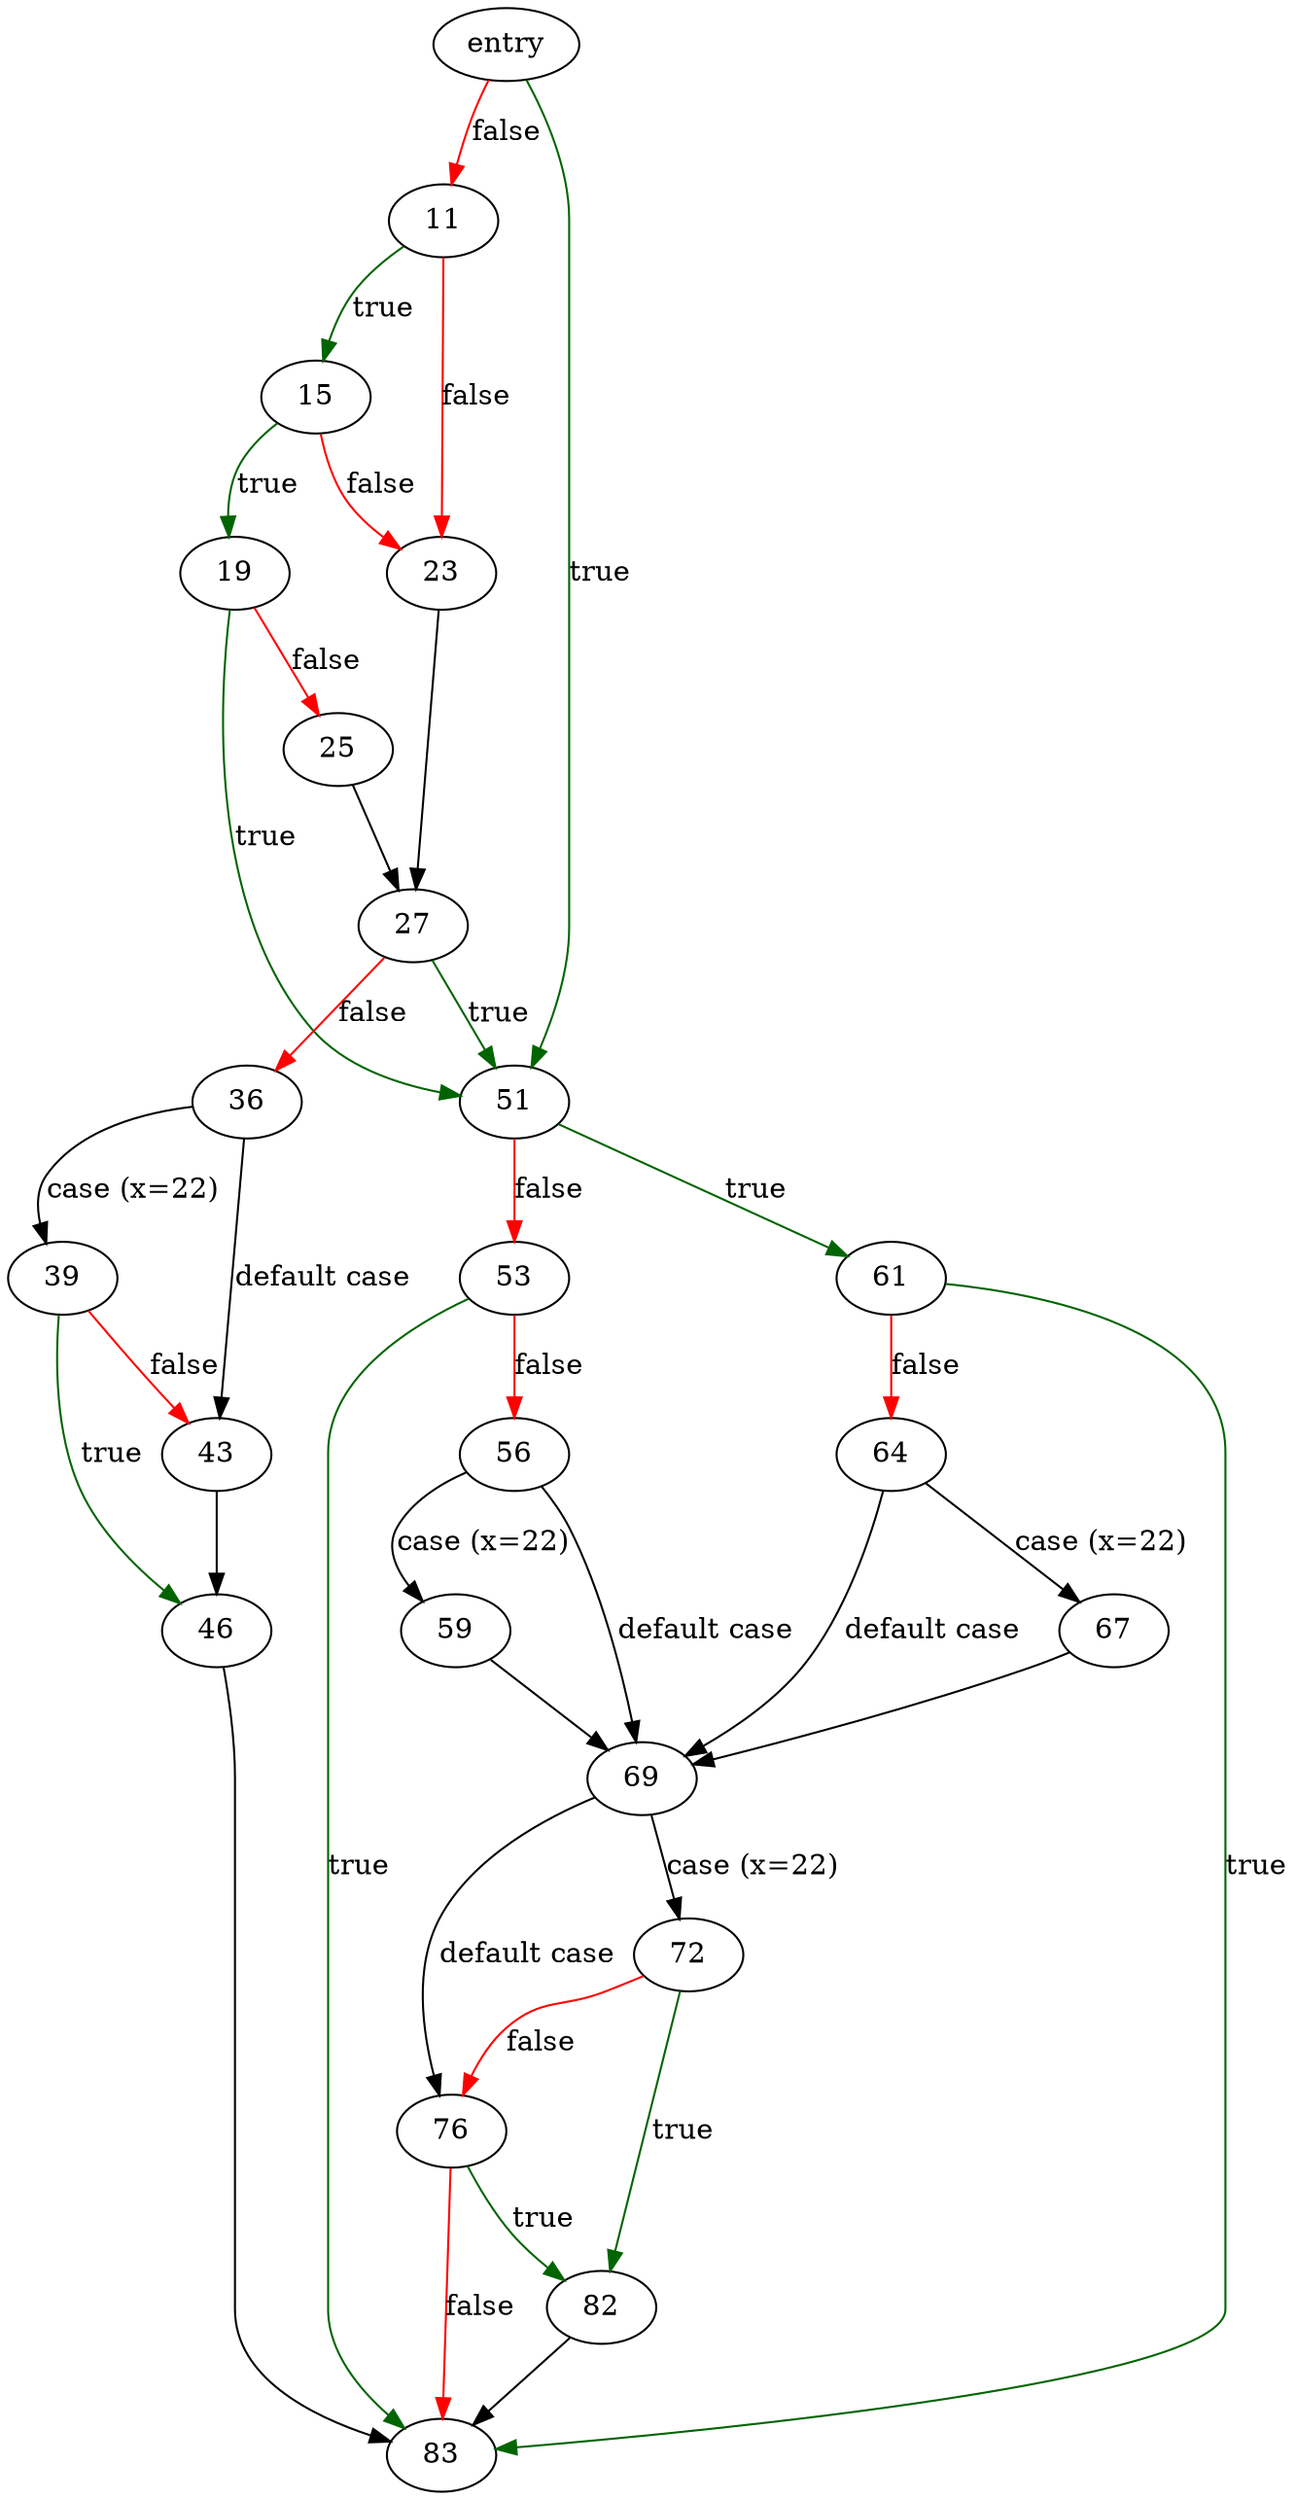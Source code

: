 digraph "set_owner" {
	// Node definitions.
	6 [label=entry];
	11;
	15;
	19;
	23;
	25;
	27;
	36;
	39;
	43;
	46;
	51;
	53;
	56;
	59;
	61;
	64;
	67;
	69;
	72;
	76;
	82;
	83;

	// Edge definitions.
	6 -> 11 [
		color=red
		label=false
	];
	6 -> 51 [
		color=darkgreen
		label=true
	];
	11 -> 15 [
		color=darkgreen
		label=true
	];
	11 -> 23 [
		color=red
		label=false
	];
	15 -> 19 [
		color=darkgreen
		label=true
	];
	15 -> 23 [
		color=red
		label=false
	];
	19 -> 25 [
		color=red
		label=false
	];
	19 -> 51 [
		color=darkgreen
		label=true
	];
	23 -> 27;
	25 -> 27;
	27 -> 36 [
		color=red
		label=false
	];
	27 -> 51 [
		color=darkgreen
		label=true
	];
	36 -> 39 [label="case (x=22)"];
	36 -> 43 [label="default case"];
	39 -> 43 [
		color=red
		label=false
	];
	39 -> 46 [
		color=darkgreen
		label=true
	];
	43 -> 46;
	46 -> 83;
	51 -> 53 [
		color=red
		label=false
	];
	51 -> 61 [
		color=darkgreen
		label=true
	];
	53 -> 56 [
		color=red
		label=false
	];
	53 -> 83 [
		color=darkgreen
		label=true
	];
	56 -> 59 [label="case (x=22)"];
	56 -> 69 [label="default case"];
	59 -> 69;
	61 -> 64 [
		color=red
		label=false
	];
	61 -> 83 [
		color=darkgreen
		label=true
	];
	64 -> 67 [label="case (x=22)"];
	64 -> 69 [label="default case"];
	67 -> 69;
	69 -> 72 [label="case (x=22)"];
	69 -> 76 [label="default case"];
	72 -> 76 [
		color=red
		label=false
	];
	72 -> 82 [
		color=darkgreen
		label=true
	];
	76 -> 82 [
		color=darkgreen
		label=true
	];
	76 -> 83 [
		color=red
		label=false
	];
	82 -> 83;
}